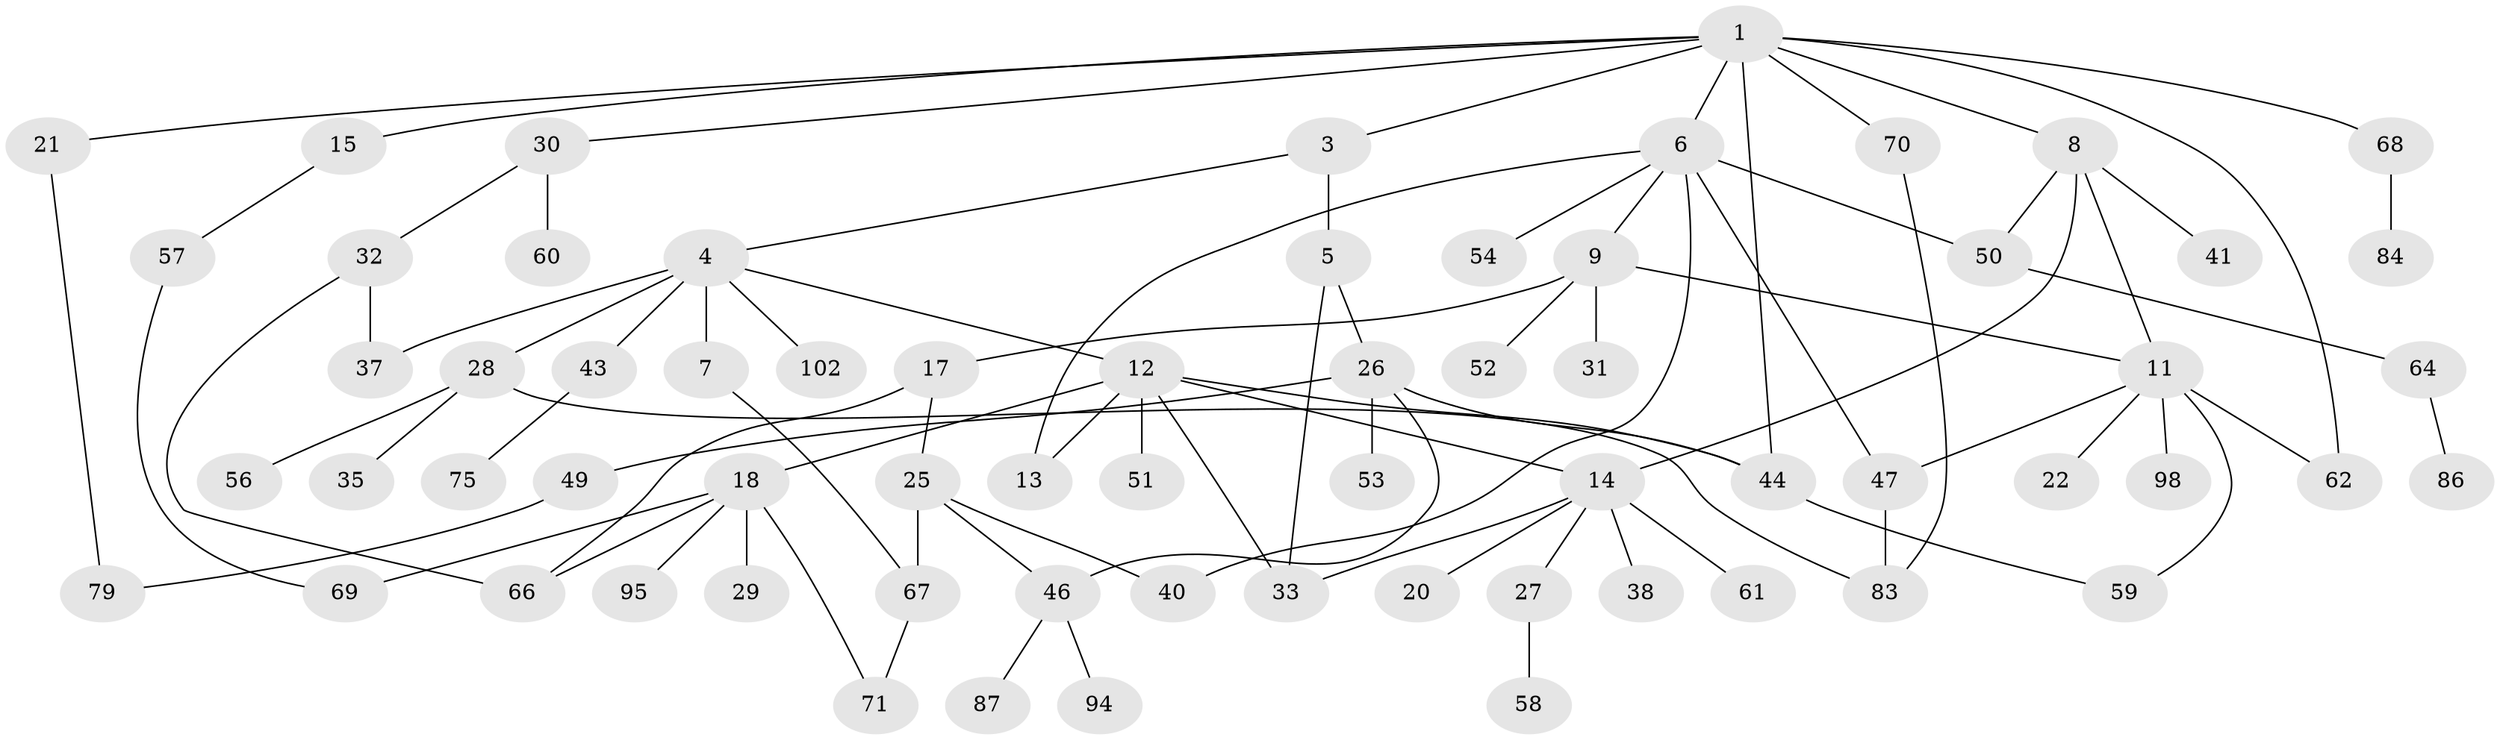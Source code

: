 // Generated by graph-tools (version 1.1) at 2025/23/03/03/25 07:23:33]
// undirected, 66 vertices, 87 edges
graph export_dot {
graph [start="1"]
  node [color=gray90,style=filled];
  1 [super="+2"];
  3;
  4 [super="+90"];
  5 [super="+19"];
  6 [super="+10"];
  7 [super="+45"];
  8 [super="+81"];
  9 [super="+23"];
  11 [super="+39"];
  12 [super="+24"];
  13 [super="+42"];
  14 [super="+16"];
  15;
  17 [super="+80"];
  18 [super="+96"];
  20 [super="+92"];
  21;
  22;
  25 [super="+63"];
  26 [super="+36"];
  27 [super="+101"];
  28 [super="+55"];
  29;
  30 [super="+34"];
  31 [super="+65"];
  32 [super="+72"];
  33;
  35;
  37;
  38 [super="+74"];
  40 [super="+88"];
  41 [super="+78"];
  43 [super="+48"];
  44 [super="+82"];
  46 [super="+76"];
  47 [super="+100"];
  49;
  50 [super="+77"];
  51 [super="+91"];
  52;
  53;
  54;
  56;
  57 [super="+103"];
  58;
  59;
  60;
  61;
  62;
  64 [super="+85"];
  66;
  67 [super="+99"];
  68 [super="+93"];
  69 [super="+73"];
  70;
  71;
  75;
  79;
  83 [super="+89"];
  84;
  86;
  87;
  94;
  95 [super="+97"];
  98;
  102;
  1 -- 3;
  1 -- 6;
  1 -- 15;
  1 -- 21;
  1 -- 30;
  1 -- 68;
  1 -- 70;
  1 -- 8;
  1 -- 44;
  1 -- 62;
  3 -- 4;
  3 -- 5;
  4 -- 7;
  4 -- 12;
  4 -- 28;
  4 -- 37;
  4 -- 43;
  4 -- 102;
  5 -- 33;
  5 -- 26;
  6 -- 9;
  6 -- 13;
  6 -- 50;
  6 -- 54;
  6 -- 40;
  6 -- 47;
  7 -- 67;
  8 -- 41;
  8 -- 50;
  8 -- 11;
  8 -- 14;
  9 -- 11;
  9 -- 17;
  9 -- 52;
  9 -- 31;
  11 -- 22;
  11 -- 59;
  11 -- 62;
  11 -- 98;
  11 -- 47;
  12 -- 13;
  12 -- 14;
  12 -- 18;
  12 -- 51;
  12 -- 44;
  12 -- 33;
  14 -- 33;
  14 -- 20;
  14 -- 38;
  14 -- 27;
  14 -- 61;
  15 -- 57;
  17 -- 25;
  17 -- 66;
  18 -- 29;
  18 -- 69;
  18 -- 71;
  18 -- 95;
  18 -- 66;
  21 -- 79;
  25 -- 46;
  25 -- 40;
  25 -- 67;
  26 -- 49;
  26 -- 44;
  26 -- 53;
  26 -- 46;
  27 -- 58;
  28 -- 35;
  28 -- 56;
  28 -- 83;
  30 -- 32;
  30 -- 60;
  32 -- 37;
  32 -- 66;
  43 -- 75;
  44 -- 59;
  46 -- 94;
  46 -- 87;
  47 -- 83;
  49 -- 79;
  50 -- 64;
  57 -- 69;
  64 -- 86;
  67 -- 71;
  68 -- 84;
  70 -- 83;
}
